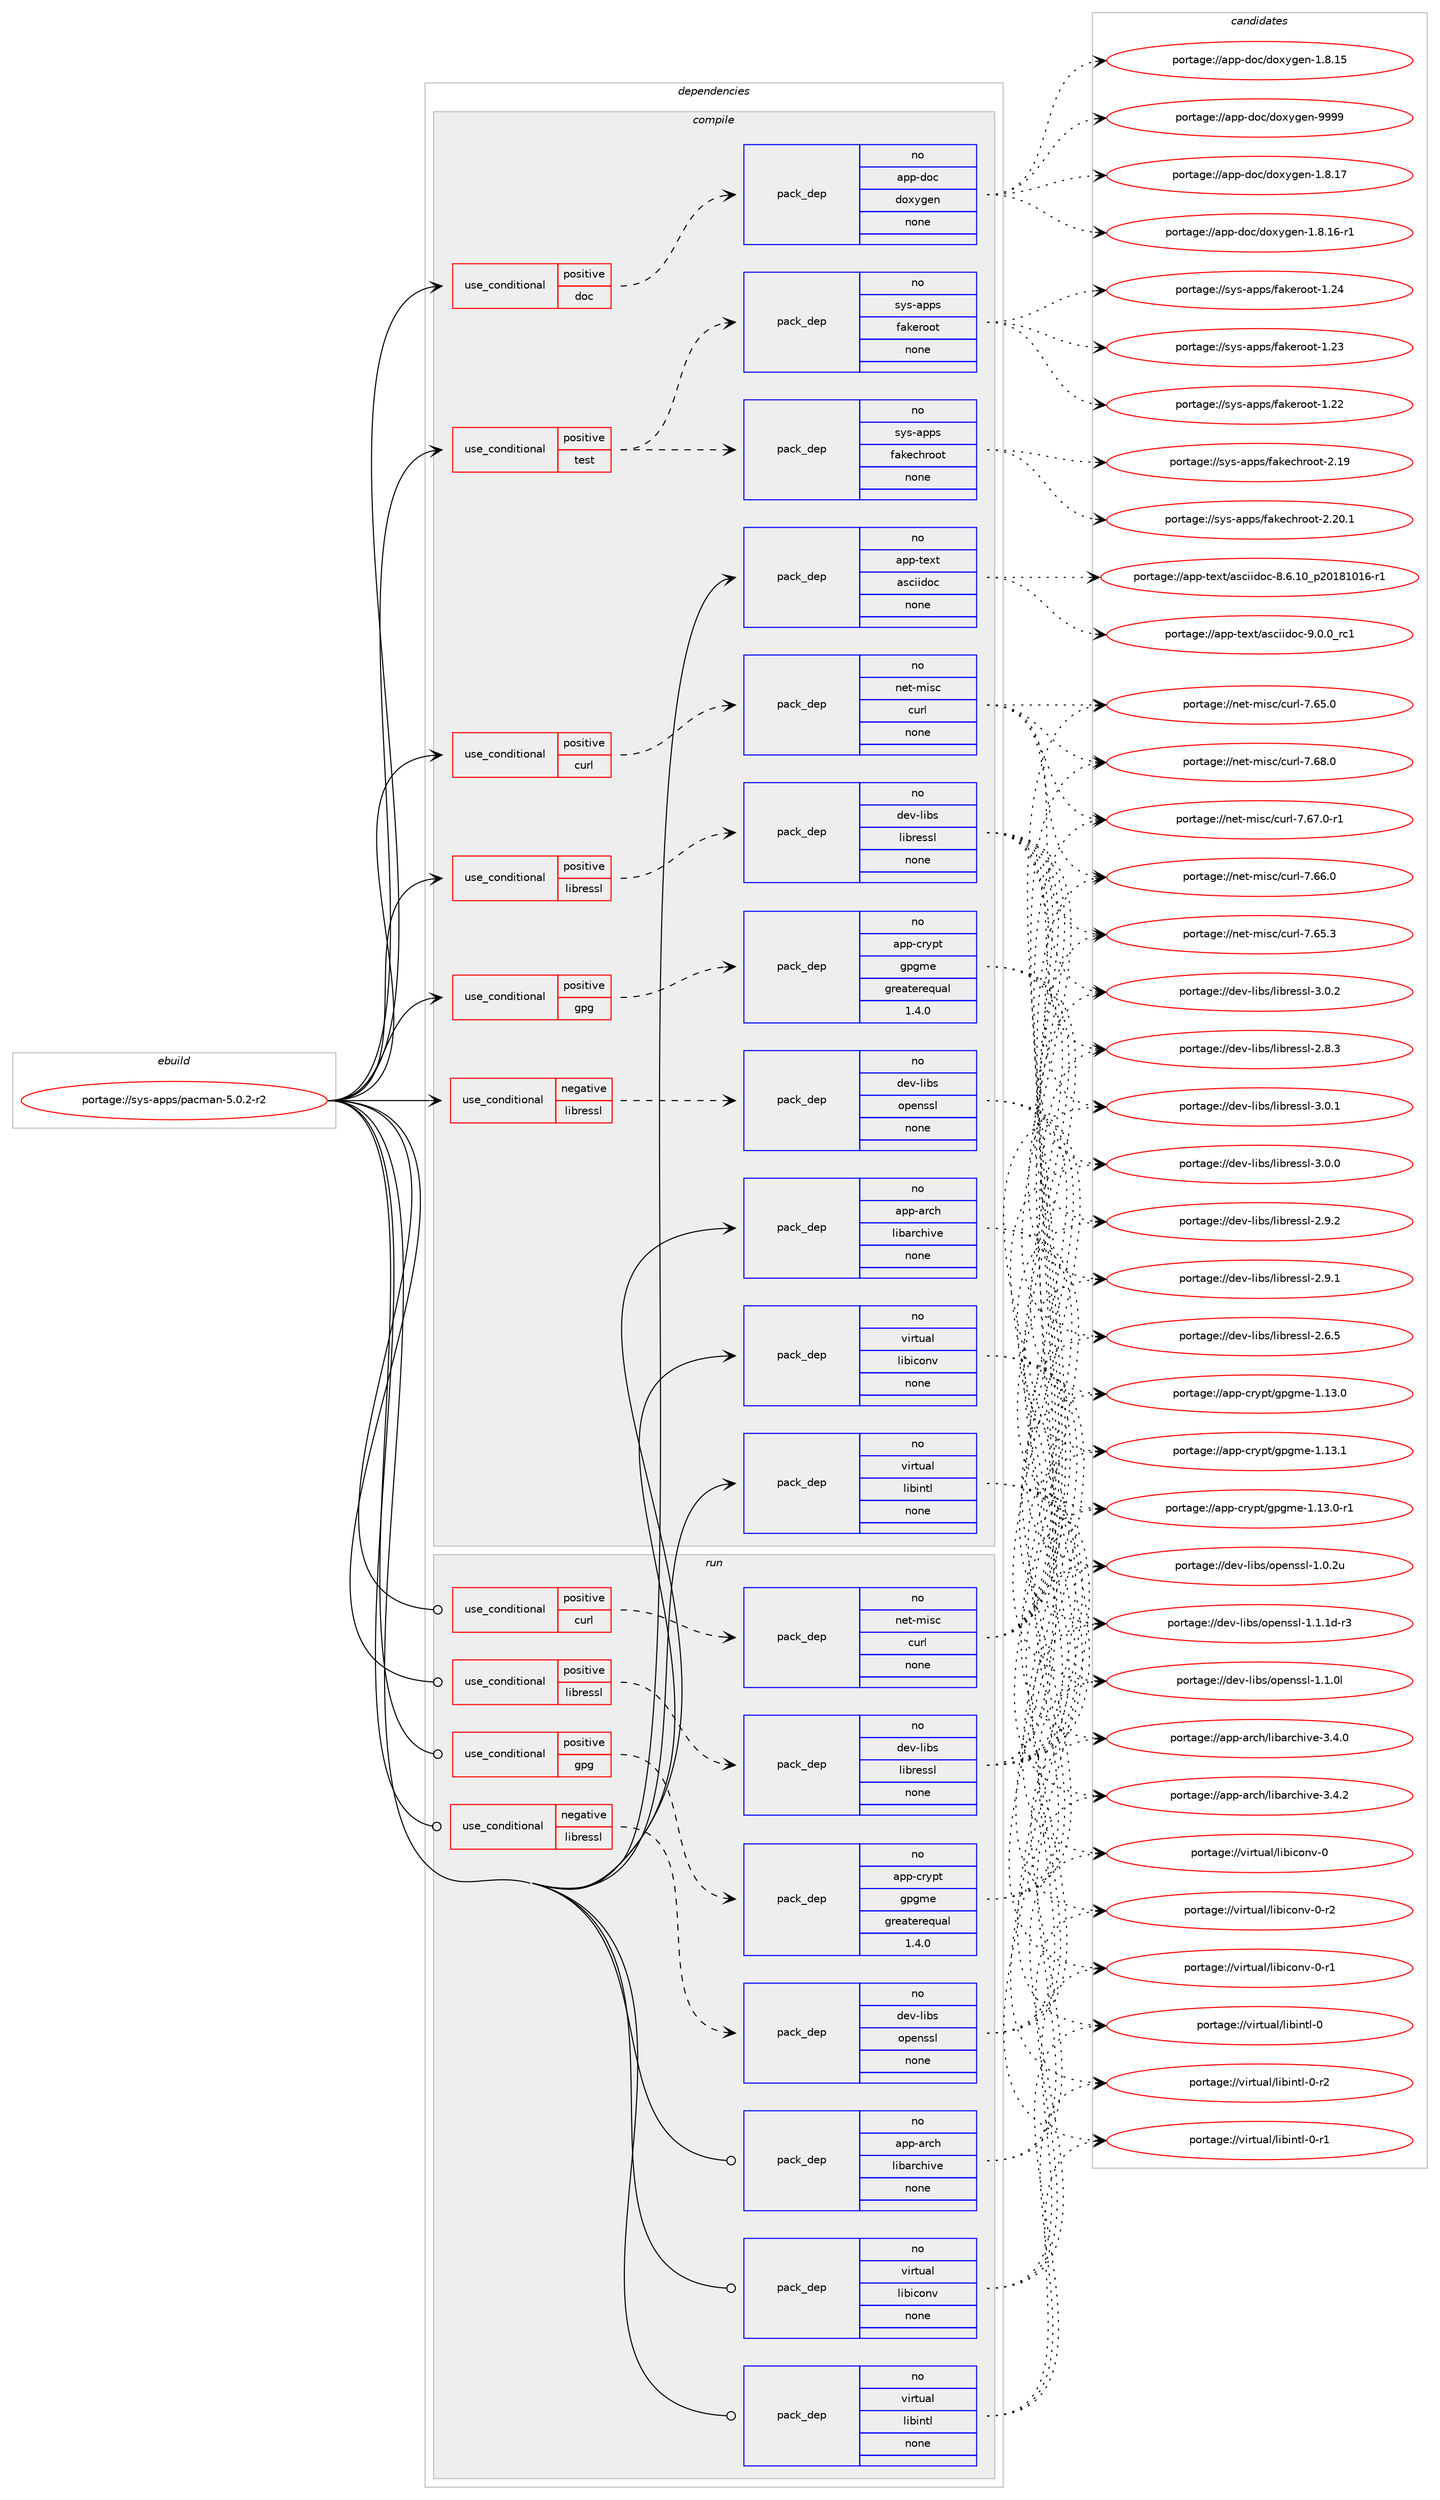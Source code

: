 digraph prolog {

# *************
# Graph options
# *************

newrank=true;
concentrate=true;
compound=true;
graph [rankdir=LR,fontname=Helvetica,fontsize=10,ranksep=1.5];#, ranksep=2.5, nodesep=0.2];
edge  [arrowhead=vee];
node  [fontname=Helvetica,fontsize=10];

# **********
# The ebuild
# **********

subgraph cluster_leftcol {
color=gray;
rank=same;
label=<<i>ebuild</i>>;
id [label="portage://sys-apps/pacman-5.0.2-r2", color=red, width=4, href="../sys-apps/pacman-5.0.2-r2.svg"];
}

# ****************
# The dependencies
# ****************

subgraph cluster_midcol {
color=gray;
label=<<i>dependencies</i>>;
subgraph cluster_compile {
fillcolor="#eeeeee";
style=filled;
label=<<i>compile</i>>;
subgraph cond5319 {
dependency30066 [label=<<TABLE BORDER="0" CELLBORDER="1" CELLSPACING="0" CELLPADDING="4"><TR><TD ROWSPAN="3" CELLPADDING="10">use_conditional</TD></TR><TR><TD>negative</TD></TR><TR><TD>libressl</TD></TR></TABLE>>, shape=none, color=red];
subgraph pack24022 {
dependency30067 [label=<<TABLE BORDER="0" CELLBORDER="1" CELLSPACING="0" CELLPADDING="4" WIDTH="220"><TR><TD ROWSPAN="6" CELLPADDING="30">pack_dep</TD></TR><TR><TD WIDTH="110">no</TD></TR><TR><TD>dev-libs</TD></TR><TR><TD>openssl</TD></TR><TR><TD>none</TD></TR><TR><TD></TD></TR></TABLE>>, shape=none, color=blue];
}
dependency30066:e -> dependency30067:w [weight=20,style="dashed",arrowhead="vee"];
}
id:e -> dependency30066:w [weight=20,style="solid",arrowhead="vee"];
subgraph cond5320 {
dependency30068 [label=<<TABLE BORDER="0" CELLBORDER="1" CELLSPACING="0" CELLPADDING="4"><TR><TD ROWSPAN="3" CELLPADDING="10">use_conditional</TD></TR><TR><TD>positive</TD></TR><TR><TD>curl</TD></TR></TABLE>>, shape=none, color=red];
subgraph pack24023 {
dependency30069 [label=<<TABLE BORDER="0" CELLBORDER="1" CELLSPACING="0" CELLPADDING="4" WIDTH="220"><TR><TD ROWSPAN="6" CELLPADDING="30">pack_dep</TD></TR><TR><TD WIDTH="110">no</TD></TR><TR><TD>net-misc</TD></TR><TR><TD>curl</TD></TR><TR><TD>none</TD></TR><TR><TD></TD></TR></TABLE>>, shape=none, color=blue];
}
dependency30068:e -> dependency30069:w [weight=20,style="dashed",arrowhead="vee"];
}
id:e -> dependency30068:w [weight=20,style="solid",arrowhead="vee"];
subgraph cond5321 {
dependency30070 [label=<<TABLE BORDER="0" CELLBORDER="1" CELLSPACING="0" CELLPADDING="4"><TR><TD ROWSPAN="3" CELLPADDING="10">use_conditional</TD></TR><TR><TD>positive</TD></TR><TR><TD>doc</TD></TR></TABLE>>, shape=none, color=red];
subgraph pack24024 {
dependency30071 [label=<<TABLE BORDER="0" CELLBORDER="1" CELLSPACING="0" CELLPADDING="4" WIDTH="220"><TR><TD ROWSPAN="6" CELLPADDING="30">pack_dep</TD></TR><TR><TD WIDTH="110">no</TD></TR><TR><TD>app-doc</TD></TR><TR><TD>doxygen</TD></TR><TR><TD>none</TD></TR><TR><TD></TD></TR></TABLE>>, shape=none, color=blue];
}
dependency30070:e -> dependency30071:w [weight=20,style="dashed",arrowhead="vee"];
}
id:e -> dependency30070:w [weight=20,style="solid",arrowhead="vee"];
subgraph cond5322 {
dependency30072 [label=<<TABLE BORDER="0" CELLBORDER="1" CELLSPACING="0" CELLPADDING="4"><TR><TD ROWSPAN="3" CELLPADDING="10">use_conditional</TD></TR><TR><TD>positive</TD></TR><TR><TD>gpg</TD></TR></TABLE>>, shape=none, color=red];
subgraph pack24025 {
dependency30073 [label=<<TABLE BORDER="0" CELLBORDER="1" CELLSPACING="0" CELLPADDING="4" WIDTH="220"><TR><TD ROWSPAN="6" CELLPADDING="30">pack_dep</TD></TR><TR><TD WIDTH="110">no</TD></TR><TR><TD>app-crypt</TD></TR><TR><TD>gpgme</TD></TR><TR><TD>greaterequal</TD></TR><TR><TD>1.4.0</TD></TR></TABLE>>, shape=none, color=blue];
}
dependency30072:e -> dependency30073:w [weight=20,style="dashed",arrowhead="vee"];
}
id:e -> dependency30072:w [weight=20,style="solid",arrowhead="vee"];
subgraph cond5323 {
dependency30074 [label=<<TABLE BORDER="0" CELLBORDER="1" CELLSPACING="0" CELLPADDING="4"><TR><TD ROWSPAN="3" CELLPADDING="10">use_conditional</TD></TR><TR><TD>positive</TD></TR><TR><TD>libressl</TD></TR></TABLE>>, shape=none, color=red];
subgraph pack24026 {
dependency30075 [label=<<TABLE BORDER="0" CELLBORDER="1" CELLSPACING="0" CELLPADDING="4" WIDTH="220"><TR><TD ROWSPAN="6" CELLPADDING="30">pack_dep</TD></TR><TR><TD WIDTH="110">no</TD></TR><TR><TD>dev-libs</TD></TR><TR><TD>libressl</TD></TR><TR><TD>none</TD></TR><TR><TD></TD></TR></TABLE>>, shape=none, color=blue];
}
dependency30074:e -> dependency30075:w [weight=20,style="dashed",arrowhead="vee"];
}
id:e -> dependency30074:w [weight=20,style="solid",arrowhead="vee"];
subgraph cond5324 {
dependency30076 [label=<<TABLE BORDER="0" CELLBORDER="1" CELLSPACING="0" CELLPADDING="4"><TR><TD ROWSPAN="3" CELLPADDING="10">use_conditional</TD></TR><TR><TD>positive</TD></TR><TR><TD>test</TD></TR></TABLE>>, shape=none, color=red];
subgraph pack24027 {
dependency30077 [label=<<TABLE BORDER="0" CELLBORDER="1" CELLSPACING="0" CELLPADDING="4" WIDTH="220"><TR><TD ROWSPAN="6" CELLPADDING="30">pack_dep</TD></TR><TR><TD WIDTH="110">no</TD></TR><TR><TD>sys-apps</TD></TR><TR><TD>fakeroot</TD></TR><TR><TD>none</TD></TR><TR><TD></TD></TR></TABLE>>, shape=none, color=blue];
}
dependency30076:e -> dependency30077:w [weight=20,style="dashed",arrowhead="vee"];
subgraph pack24028 {
dependency30078 [label=<<TABLE BORDER="0" CELLBORDER="1" CELLSPACING="0" CELLPADDING="4" WIDTH="220"><TR><TD ROWSPAN="6" CELLPADDING="30">pack_dep</TD></TR><TR><TD WIDTH="110">no</TD></TR><TR><TD>sys-apps</TD></TR><TR><TD>fakechroot</TD></TR><TR><TD>none</TD></TR><TR><TD></TD></TR></TABLE>>, shape=none, color=blue];
}
dependency30076:e -> dependency30078:w [weight=20,style="dashed",arrowhead="vee"];
}
id:e -> dependency30076:w [weight=20,style="solid",arrowhead="vee"];
subgraph pack24029 {
dependency30079 [label=<<TABLE BORDER="0" CELLBORDER="1" CELLSPACING="0" CELLPADDING="4" WIDTH="220"><TR><TD ROWSPAN="6" CELLPADDING="30">pack_dep</TD></TR><TR><TD WIDTH="110">no</TD></TR><TR><TD>app-arch</TD></TR><TR><TD>libarchive</TD></TR><TR><TD>none</TD></TR><TR><TD></TD></TR></TABLE>>, shape=none, color=blue];
}
id:e -> dependency30079:w [weight=20,style="solid",arrowhead="vee"];
subgraph pack24030 {
dependency30080 [label=<<TABLE BORDER="0" CELLBORDER="1" CELLSPACING="0" CELLPADDING="4" WIDTH="220"><TR><TD ROWSPAN="6" CELLPADDING="30">pack_dep</TD></TR><TR><TD WIDTH="110">no</TD></TR><TR><TD>app-text</TD></TR><TR><TD>asciidoc</TD></TR><TR><TD>none</TD></TR><TR><TD></TD></TR></TABLE>>, shape=none, color=blue];
}
id:e -> dependency30080:w [weight=20,style="solid",arrowhead="vee"];
subgraph pack24031 {
dependency30081 [label=<<TABLE BORDER="0" CELLBORDER="1" CELLSPACING="0" CELLPADDING="4" WIDTH="220"><TR><TD ROWSPAN="6" CELLPADDING="30">pack_dep</TD></TR><TR><TD WIDTH="110">no</TD></TR><TR><TD>virtual</TD></TR><TR><TD>libiconv</TD></TR><TR><TD>none</TD></TR><TR><TD></TD></TR></TABLE>>, shape=none, color=blue];
}
id:e -> dependency30081:w [weight=20,style="solid",arrowhead="vee"];
subgraph pack24032 {
dependency30082 [label=<<TABLE BORDER="0" CELLBORDER="1" CELLSPACING="0" CELLPADDING="4" WIDTH="220"><TR><TD ROWSPAN="6" CELLPADDING="30">pack_dep</TD></TR><TR><TD WIDTH="110">no</TD></TR><TR><TD>virtual</TD></TR><TR><TD>libintl</TD></TR><TR><TD>none</TD></TR><TR><TD></TD></TR></TABLE>>, shape=none, color=blue];
}
id:e -> dependency30082:w [weight=20,style="solid",arrowhead="vee"];
}
subgraph cluster_compileandrun {
fillcolor="#eeeeee";
style=filled;
label=<<i>compile and run</i>>;
}
subgraph cluster_run {
fillcolor="#eeeeee";
style=filled;
label=<<i>run</i>>;
subgraph cond5325 {
dependency30083 [label=<<TABLE BORDER="0" CELLBORDER="1" CELLSPACING="0" CELLPADDING="4"><TR><TD ROWSPAN="3" CELLPADDING="10">use_conditional</TD></TR><TR><TD>negative</TD></TR><TR><TD>libressl</TD></TR></TABLE>>, shape=none, color=red];
subgraph pack24033 {
dependency30084 [label=<<TABLE BORDER="0" CELLBORDER="1" CELLSPACING="0" CELLPADDING="4" WIDTH="220"><TR><TD ROWSPAN="6" CELLPADDING="30">pack_dep</TD></TR><TR><TD WIDTH="110">no</TD></TR><TR><TD>dev-libs</TD></TR><TR><TD>openssl</TD></TR><TR><TD>none</TD></TR><TR><TD></TD></TR></TABLE>>, shape=none, color=blue];
}
dependency30083:e -> dependency30084:w [weight=20,style="dashed",arrowhead="vee"];
}
id:e -> dependency30083:w [weight=20,style="solid",arrowhead="odot"];
subgraph cond5326 {
dependency30085 [label=<<TABLE BORDER="0" CELLBORDER="1" CELLSPACING="0" CELLPADDING="4"><TR><TD ROWSPAN="3" CELLPADDING="10">use_conditional</TD></TR><TR><TD>positive</TD></TR><TR><TD>curl</TD></TR></TABLE>>, shape=none, color=red];
subgraph pack24034 {
dependency30086 [label=<<TABLE BORDER="0" CELLBORDER="1" CELLSPACING="0" CELLPADDING="4" WIDTH="220"><TR><TD ROWSPAN="6" CELLPADDING="30">pack_dep</TD></TR><TR><TD WIDTH="110">no</TD></TR><TR><TD>net-misc</TD></TR><TR><TD>curl</TD></TR><TR><TD>none</TD></TR><TR><TD></TD></TR></TABLE>>, shape=none, color=blue];
}
dependency30085:e -> dependency30086:w [weight=20,style="dashed",arrowhead="vee"];
}
id:e -> dependency30085:w [weight=20,style="solid",arrowhead="odot"];
subgraph cond5327 {
dependency30087 [label=<<TABLE BORDER="0" CELLBORDER="1" CELLSPACING="0" CELLPADDING="4"><TR><TD ROWSPAN="3" CELLPADDING="10">use_conditional</TD></TR><TR><TD>positive</TD></TR><TR><TD>gpg</TD></TR></TABLE>>, shape=none, color=red];
subgraph pack24035 {
dependency30088 [label=<<TABLE BORDER="0" CELLBORDER="1" CELLSPACING="0" CELLPADDING="4" WIDTH="220"><TR><TD ROWSPAN="6" CELLPADDING="30">pack_dep</TD></TR><TR><TD WIDTH="110">no</TD></TR><TR><TD>app-crypt</TD></TR><TR><TD>gpgme</TD></TR><TR><TD>greaterequal</TD></TR><TR><TD>1.4.0</TD></TR></TABLE>>, shape=none, color=blue];
}
dependency30087:e -> dependency30088:w [weight=20,style="dashed",arrowhead="vee"];
}
id:e -> dependency30087:w [weight=20,style="solid",arrowhead="odot"];
subgraph cond5328 {
dependency30089 [label=<<TABLE BORDER="0" CELLBORDER="1" CELLSPACING="0" CELLPADDING="4"><TR><TD ROWSPAN="3" CELLPADDING="10">use_conditional</TD></TR><TR><TD>positive</TD></TR><TR><TD>libressl</TD></TR></TABLE>>, shape=none, color=red];
subgraph pack24036 {
dependency30090 [label=<<TABLE BORDER="0" CELLBORDER="1" CELLSPACING="0" CELLPADDING="4" WIDTH="220"><TR><TD ROWSPAN="6" CELLPADDING="30">pack_dep</TD></TR><TR><TD WIDTH="110">no</TD></TR><TR><TD>dev-libs</TD></TR><TR><TD>libressl</TD></TR><TR><TD>none</TD></TR><TR><TD></TD></TR></TABLE>>, shape=none, color=blue];
}
dependency30089:e -> dependency30090:w [weight=20,style="dashed",arrowhead="vee"];
}
id:e -> dependency30089:w [weight=20,style="solid",arrowhead="odot"];
subgraph pack24037 {
dependency30091 [label=<<TABLE BORDER="0" CELLBORDER="1" CELLSPACING="0" CELLPADDING="4" WIDTH="220"><TR><TD ROWSPAN="6" CELLPADDING="30">pack_dep</TD></TR><TR><TD WIDTH="110">no</TD></TR><TR><TD>app-arch</TD></TR><TR><TD>libarchive</TD></TR><TR><TD>none</TD></TR><TR><TD></TD></TR></TABLE>>, shape=none, color=blue];
}
id:e -> dependency30091:w [weight=20,style="solid",arrowhead="odot"];
subgraph pack24038 {
dependency30092 [label=<<TABLE BORDER="0" CELLBORDER="1" CELLSPACING="0" CELLPADDING="4" WIDTH="220"><TR><TD ROWSPAN="6" CELLPADDING="30">pack_dep</TD></TR><TR><TD WIDTH="110">no</TD></TR><TR><TD>virtual</TD></TR><TR><TD>libiconv</TD></TR><TR><TD>none</TD></TR><TR><TD></TD></TR></TABLE>>, shape=none, color=blue];
}
id:e -> dependency30092:w [weight=20,style="solid",arrowhead="odot"];
subgraph pack24039 {
dependency30093 [label=<<TABLE BORDER="0" CELLBORDER="1" CELLSPACING="0" CELLPADDING="4" WIDTH="220"><TR><TD ROWSPAN="6" CELLPADDING="30">pack_dep</TD></TR><TR><TD WIDTH="110">no</TD></TR><TR><TD>virtual</TD></TR><TR><TD>libintl</TD></TR><TR><TD>none</TD></TR><TR><TD></TD></TR></TABLE>>, shape=none, color=blue];
}
id:e -> dependency30093:w [weight=20,style="solid",arrowhead="odot"];
}
}

# **************
# The candidates
# **************

subgraph cluster_choices {
rank=same;
color=gray;
label=<<i>candidates</i>>;

subgraph choice24022 {
color=black;
nodesep=1;
choice1001011184510810598115471111121011101151151084549464946491004511451 [label="portage://dev-libs/openssl-1.1.1d-r3", color=red, width=4,href="../dev-libs/openssl-1.1.1d-r3.svg"];
choice100101118451081059811547111112101110115115108454946494648108 [label="portage://dev-libs/openssl-1.1.0l", color=red, width=4,href="../dev-libs/openssl-1.1.0l.svg"];
choice100101118451081059811547111112101110115115108454946484650117 [label="portage://dev-libs/openssl-1.0.2u", color=red, width=4,href="../dev-libs/openssl-1.0.2u.svg"];
dependency30067:e -> choice1001011184510810598115471111121011101151151084549464946491004511451:w [style=dotted,weight="100"];
dependency30067:e -> choice100101118451081059811547111112101110115115108454946494648108:w [style=dotted,weight="100"];
dependency30067:e -> choice100101118451081059811547111112101110115115108454946484650117:w [style=dotted,weight="100"];
}
subgraph choice24023 {
color=black;
nodesep=1;
choice1101011164510910511599479911711410845554654564648 [label="portage://net-misc/curl-7.68.0", color=red, width=4,href="../net-misc/curl-7.68.0.svg"];
choice11010111645109105115994799117114108455546545546484511449 [label="portage://net-misc/curl-7.67.0-r1", color=red, width=4,href="../net-misc/curl-7.67.0-r1.svg"];
choice1101011164510910511599479911711410845554654544648 [label="portage://net-misc/curl-7.66.0", color=red, width=4,href="../net-misc/curl-7.66.0.svg"];
choice1101011164510910511599479911711410845554654534651 [label="portage://net-misc/curl-7.65.3", color=red, width=4,href="../net-misc/curl-7.65.3.svg"];
choice1101011164510910511599479911711410845554654534648 [label="portage://net-misc/curl-7.65.0", color=red, width=4,href="../net-misc/curl-7.65.0.svg"];
dependency30069:e -> choice1101011164510910511599479911711410845554654564648:w [style=dotted,weight="100"];
dependency30069:e -> choice11010111645109105115994799117114108455546545546484511449:w [style=dotted,weight="100"];
dependency30069:e -> choice1101011164510910511599479911711410845554654544648:w [style=dotted,weight="100"];
dependency30069:e -> choice1101011164510910511599479911711410845554654534651:w [style=dotted,weight="100"];
dependency30069:e -> choice1101011164510910511599479911711410845554654534648:w [style=dotted,weight="100"];
}
subgraph choice24024 {
color=black;
nodesep=1;
choice971121124510011199471001111201211031011104557575757 [label="portage://app-doc/doxygen-9999", color=red, width=4,href="../app-doc/doxygen-9999.svg"];
choice9711211245100111994710011112012110310111045494656464955 [label="portage://app-doc/doxygen-1.8.17", color=red, width=4,href="../app-doc/doxygen-1.8.17.svg"];
choice97112112451001119947100111120121103101110454946564649544511449 [label="portage://app-doc/doxygen-1.8.16-r1", color=red, width=4,href="../app-doc/doxygen-1.8.16-r1.svg"];
choice9711211245100111994710011112012110310111045494656464953 [label="portage://app-doc/doxygen-1.8.15", color=red, width=4,href="../app-doc/doxygen-1.8.15.svg"];
dependency30071:e -> choice971121124510011199471001111201211031011104557575757:w [style=dotted,weight="100"];
dependency30071:e -> choice9711211245100111994710011112012110310111045494656464955:w [style=dotted,weight="100"];
dependency30071:e -> choice97112112451001119947100111120121103101110454946564649544511449:w [style=dotted,weight="100"];
dependency30071:e -> choice9711211245100111994710011112012110310111045494656464953:w [style=dotted,weight="100"];
}
subgraph choice24025 {
color=black;
nodesep=1;
choice9711211245991141211121164710311210310910145494649514649 [label="portage://app-crypt/gpgme-1.13.1", color=red, width=4,href="../app-crypt/gpgme-1.13.1.svg"];
choice97112112459911412111211647103112103109101454946495146484511449 [label="portage://app-crypt/gpgme-1.13.0-r1", color=red, width=4,href="../app-crypt/gpgme-1.13.0-r1.svg"];
choice9711211245991141211121164710311210310910145494649514648 [label="portage://app-crypt/gpgme-1.13.0", color=red, width=4,href="../app-crypt/gpgme-1.13.0.svg"];
dependency30073:e -> choice9711211245991141211121164710311210310910145494649514649:w [style=dotted,weight="100"];
dependency30073:e -> choice97112112459911412111211647103112103109101454946495146484511449:w [style=dotted,weight="100"];
dependency30073:e -> choice9711211245991141211121164710311210310910145494649514648:w [style=dotted,weight="100"];
}
subgraph choice24026 {
color=black;
nodesep=1;
choice10010111845108105981154710810598114101115115108455146484650 [label="portage://dev-libs/libressl-3.0.2", color=red, width=4,href="../dev-libs/libressl-3.0.2.svg"];
choice10010111845108105981154710810598114101115115108455146484649 [label="portage://dev-libs/libressl-3.0.1", color=red, width=4,href="../dev-libs/libressl-3.0.1.svg"];
choice10010111845108105981154710810598114101115115108455146484648 [label="portage://dev-libs/libressl-3.0.0", color=red, width=4,href="../dev-libs/libressl-3.0.0.svg"];
choice10010111845108105981154710810598114101115115108455046574650 [label="portage://dev-libs/libressl-2.9.2", color=red, width=4,href="../dev-libs/libressl-2.9.2.svg"];
choice10010111845108105981154710810598114101115115108455046574649 [label="portage://dev-libs/libressl-2.9.1", color=red, width=4,href="../dev-libs/libressl-2.9.1.svg"];
choice10010111845108105981154710810598114101115115108455046564651 [label="portage://dev-libs/libressl-2.8.3", color=red, width=4,href="../dev-libs/libressl-2.8.3.svg"];
choice10010111845108105981154710810598114101115115108455046544653 [label="portage://dev-libs/libressl-2.6.5", color=red, width=4,href="../dev-libs/libressl-2.6.5.svg"];
dependency30075:e -> choice10010111845108105981154710810598114101115115108455146484650:w [style=dotted,weight="100"];
dependency30075:e -> choice10010111845108105981154710810598114101115115108455146484649:w [style=dotted,weight="100"];
dependency30075:e -> choice10010111845108105981154710810598114101115115108455146484648:w [style=dotted,weight="100"];
dependency30075:e -> choice10010111845108105981154710810598114101115115108455046574650:w [style=dotted,weight="100"];
dependency30075:e -> choice10010111845108105981154710810598114101115115108455046574649:w [style=dotted,weight="100"];
dependency30075:e -> choice10010111845108105981154710810598114101115115108455046564651:w [style=dotted,weight="100"];
dependency30075:e -> choice10010111845108105981154710810598114101115115108455046544653:w [style=dotted,weight="100"];
}
subgraph choice24027 {
color=black;
nodesep=1;
choice115121115459711211211547102971071011141111111164549465052 [label="portage://sys-apps/fakeroot-1.24", color=red, width=4,href="../sys-apps/fakeroot-1.24.svg"];
choice115121115459711211211547102971071011141111111164549465051 [label="portage://sys-apps/fakeroot-1.23", color=red, width=4,href="../sys-apps/fakeroot-1.23.svg"];
choice115121115459711211211547102971071011141111111164549465050 [label="portage://sys-apps/fakeroot-1.22", color=red, width=4,href="../sys-apps/fakeroot-1.22.svg"];
dependency30077:e -> choice115121115459711211211547102971071011141111111164549465052:w [style=dotted,weight="100"];
dependency30077:e -> choice115121115459711211211547102971071011141111111164549465051:w [style=dotted,weight="100"];
dependency30077:e -> choice115121115459711211211547102971071011141111111164549465050:w [style=dotted,weight="100"];
}
subgraph choice24028 {
color=black;
nodesep=1;
choice115121115459711211211547102971071019910411411111111645504650484649 [label="portage://sys-apps/fakechroot-2.20.1", color=red, width=4,href="../sys-apps/fakechroot-2.20.1.svg"];
choice11512111545971121121154710297107101991041141111111164550464957 [label="portage://sys-apps/fakechroot-2.19", color=red, width=4,href="../sys-apps/fakechroot-2.19.svg"];
dependency30078:e -> choice115121115459711211211547102971071019910411411111111645504650484649:w [style=dotted,weight="100"];
dependency30078:e -> choice11512111545971121121154710297107101991041141111111164550464957:w [style=dotted,weight="100"];
}
subgraph choice24029 {
color=black;
nodesep=1;
choice9711211245971149910447108105989711499104105118101455146524650 [label="portage://app-arch/libarchive-3.4.2", color=red, width=4,href="../app-arch/libarchive-3.4.2.svg"];
choice9711211245971149910447108105989711499104105118101455146524648 [label="portage://app-arch/libarchive-3.4.0", color=red, width=4,href="../app-arch/libarchive-3.4.0.svg"];
dependency30079:e -> choice9711211245971149910447108105989711499104105118101455146524650:w [style=dotted,weight="100"];
dependency30079:e -> choice9711211245971149910447108105989711499104105118101455146524648:w [style=dotted,weight="100"];
}
subgraph choice24030 {
color=black;
nodesep=1;
choice971121124511610112011647971159910510510011199455746484648951149949 [label="portage://app-text/asciidoc-9.0.0_rc1", color=red, width=4,href="../app-text/asciidoc-9.0.0_rc1.svg"];
choice971121124511610112011647971159910510510011199455646544649489511250484956494849544511449 [label="portage://app-text/asciidoc-8.6.10_p20181016-r1", color=red, width=4,href="../app-text/asciidoc-8.6.10_p20181016-r1.svg"];
dependency30080:e -> choice971121124511610112011647971159910510510011199455746484648951149949:w [style=dotted,weight="100"];
dependency30080:e -> choice971121124511610112011647971159910510510011199455646544649489511250484956494849544511449:w [style=dotted,weight="100"];
}
subgraph choice24031 {
color=black;
nodesep=1;
choice1181051141161179710847108105981059911111011845484511450 [label="portage://virtual/libiconv-0-r2", color=red, width=4,href="../virtual/libiconv-0-r2.svg"];
choice1181051141161179710847108105981059911111011845484511449 [label="portage://virtual/libiconv-0-r1", color=red, width=4,href="../virtual/libiconv-0-r1.svg"];
choice118105114116117971084710810598105991111101184548 [label="portage://virtual/libiconv-0", color=red, width=4,href="../virtual/libiconv-0.svg"];
dependency30081:e -> choice1181051141161179710847108105981059911111011845484511450:w [style=dotted,weight="100"];
dependency30081:e -> choice1181051141161179710847108105981059911111011845484511449:w [style=dotted,weight="100"];
dependency30081:e -> choice118105114116117971084710810598105991111101184548:w [style=dotted,weight="100"];
}
subgraph choice24032 {
color=black;
nodesep=1;
choice11810511411611797108471081059810511011610845484511450 [label="portage://virtual/libintl-0-r2", color=red, width=4,href="../virtual/libintl-0-r2.svg"];
choice11810511411611797108471081059810511011610845484511449 [label="portage://virtual/libintl-0-r1", color=red, width=4,href="../virtual/libintl-0-r1.svg"];
choice1181051141161179710847108105981051101161084548 [label="portage://virtual/libintl-0", color=red, width=4,href="../virtual/libintl-0.svg"];
dependency30082:e -> choice11810511411611797108471081059810511011610845484511450:w [style=dotted,weight="100"];
dependency30082:e -> choice11810511411611797108471081059810511011610845484511449:w [style=dotted,weight="100"];
dependency30082:e -> choice1181051141161179710847108105981051101161084548:w [style=dotted,weight="100"];
}
subgraph choice24033 {
color=black;
nodesep=1;
choice1001011184510810598115471111121011101151151084549464946491004511451 [label="portage://dev-libs/openssl-1.1.1d-r3", color=red, width=4,href="../dev-libs/openssl-1.1.1d-r3.svg"];
choice100101118451081059811547111112101110115115108454946494648108 [label="portage://dev-libs/openssl-1.1.0l", color=red, width=4,href="../dev-libs/openssl-1.1.0l.svg"];
choice100101118451081059811547111112101110115115108454946484650117 [label="portage://dev-libs/openssl-1.0.2u", color=red, width=4,href="../dev-libs/openssl-1.0.2u.svg"];
dependency30084:e -> choice1001011184510810598115471111121011101151151084549464946491004511451:w [style=dotted,weight="100"];
dependency30084:e -> choice100101118451081059811547111112101110115115108454946494648108:w [style=dotted,weight="100"];
dependency30084:e -> choice100101118451081059811547111112101110115115108454946484650117:w [style=dotted,weight="100"];
}
subgraph choice24034 {
color=black;
nodesep=1;
choice1101011164510910511599479911711410845554654564648 [label="portage://net-misc/curl-7.68.0", color=red, width=4,href="../net-misc/curl-7.68.0.svg"];
choice11010111645109105115994799117114108455546545546484511449 [label="portage://net-misc/curl-7.67.0-r1", color=red, width=4,href="../net-misc/curl-7.67.0-r1.svg"];
choice1101011164510910511599479911711410845554654544648 [label="portage://net-misc/curl-7.66.0", color=red, width=4,href="../net-misc/curl-7.66.0.svg"];
choice1101011164510910511599479911711410845554654534651 [label="portage://net-misc/curl-7.65.3", color=red, width=4,href="../net-misc/curl-7.65.3.svg"];
choice1101011164510910511599479911711410845554654534648 [label="portage://net-misc/curl-7.65.0", color=red, width=4,href="../net-misc/curl-7.65.0.svg"];
dependency30086:e -> choice1101011164510910511599479911711410845554654564648:w [style=dotted,weight="100"];
dependency30086:e -> choice11010111645109105115994799117114108455546545546484511449:w [style=dotted,weight="100"];
dependency30086:e -> choice1101011164510910511599479911711410845554654544648:w [style=dotted,weight="100"];
dependency30086:e -> choice1101011164510910511599479911711410845554654534651:w [style=dotted,weight="100"];
dependency30086:e -> choice1101011164510910511599479911711410845554654534648:w [style=dotted,weight="100"];
}
subgraph choice24035 {
color=black;
nodesep=1;
choice9711211245991141211121164710311210310910145494649514649 [label="portage://app-crypt/gpgme-1.13.1", color=red, width=4,href="../app-crypt/gpgme-1.13.1.svg"];
choice97112112459911412111211647103112103109101454946495146484511449 [label="portage://app-crypt/gpgme-1.13.0-r1", color=red, width=4,href="../app-crypt/gpgme-1.13.0-r1.svg"];
choice9711211245991141211121164710311210310910145494649514648 [label="portage://app-crypt/gpgme-1.13.0", color=red, width=4,href="../app-crypt/gpgme-1.13.0.svg"];
dependency30088:e -> choice9711211245991141211121164710311210310910145494649514649:w [style=dotted,weight="100"];
dependency30088:e -> choice97112112459911412111211647103112103109101454946495146484511449:w [style=dotted,weight="100"];
dependency30088:e -> choice9711211245991141211121164710311210310910145494649514648:w [style=dotted,weight="100"];
}
subgraph choice24036 {
color=black;
nodesep=1;
choice10010111845108105981154710810598114101115115108455146484650 [label="portage://dev-libs/libressl-3.0.2", color=red, width=4,href="../dev-libs/libressl-3.0.2.svg"];
choice10010111845108105981154710810598114101115115108455146484649 [label="portage://dev-libs/libressl-3.0.1", color=red, width=4,href="../dev-libs/libressl-3.0.1.svg"];
choice10010111845108105981154710810598114101115115108455146484648 [label="portage://dev-libs/libressl-3.0.0", color=red, width=4,href="../dev-libs/libressl-3.0.0.svg"];
choice10010111845108105981154710810598114101115115108455046574650 [label="portage://dev-libs/libressl-2.9.2", color=red, width=4,href="../dev-libs/libressl-2.9.2.svg"];
choice10010111845108105981154710810598114101115115108455046574649 [label="portage://dev-libs/libressl-2.9.1", color=red, width=4,href="../dev-libs/libressl-2.9.1.svg"];
choice10010111845108105981154710810598114101115115108455046564651 [label="portage://dev-libs/libressl-2.8.3", color=red, width=4,href="../dev-libs/libressl-2.8.3.svg"];
choice10010111845108105981154710810598114101115115108455046544653 [label="portage://dev-libs/libressl-2.6.5", color=red, width=4,href="../dev-libs/libressl-2.6.5.svg"];
dependency30090:e -> choice10010111845108105981154710810598114101115115108455146484650:w [style=dotted,weight="100"];
dependency30090:e -> choice10010111845108105981154710810598114101115115108455146484649:w [style=dotted,weight="100"];
dependency30090:e -> choice10010111845108105981154710810598114101115115108455146484648:w [style=dotted,weight="100"];
dependency30090:e -> choice10010111845108105981154710810598114101115115108455046574650:w [style=dotted,weight="100"];
dependency30090:e -> choice10010111845108105981154710810598114101115115108455046574649:w [style=dotted,weight="100"];
dependency30090:e -> choice10010111845108105981154710810598114101115115108455046564651:w [style=dotted,weight="100"];
dependency30090:e -> choice10010111845108105981154710810598114101115115108455046544653:w [style=dotted,weight="100"];
}
subgraph choice24037 {
color=black;
nodesep=1;
choice9711211245971149910447108105989711499104105118101455146524650 [label="portage://app-arch/libarchive-3.4.2", color=red, width=4,href="../app-arch/libarchive-3.4.2.svg"];
choice9711211245971149910447108105989711499104105118101455146524648 [label="portage://app-arch/libarchive-3.4.0", color=red, width=4,href="../app-arch/libarchive-3.4.0.svg"];
dependency30091:e -> choice9711211245971149910447108105989711499104105118101455146524650:w [style=dotted,weight="100"];
dependency30091:e -> choice9711211245971149910447108105989711499104105118101455146524648:w [style=dotted,weight="100"];
}
subgraph choice24038 {
color=black;
nodesep=1;
choice1181051141161179710847108105981059911111011845484511450 [label="portage://virtual/libiconv-0-r2", color=red, width=4,href="../virtual/libiconv-0-r2.svg"];
choice1181051141161179710847108105981059911111011845484511449 [label="portage://virtual/libiconv-0-r1", color=red, width=4,href="../virtual/libiconv-0-r1.svg"];
choice118105114116117971084710810598105991111101184548 [label="portage://virtual/libiconv-0", color=red, width=4,href="../virtual/libiconv-0.svg"];
dependency30092:e -> choice1181051141161179710847108105981059911111011845484511450:w [style=dotted,weight="100"];
dependency30092:e -> choice1181051141161179710847108105981059911111011845484511449:w [style=dotted,weight="100"];
dependency30092:e -> choice118105114116117971084710810598105991111101184548:w [style=dotted,weight="100"];
}
subgraph choice24039 {
color=black;
nodesep=1;
choice11810511411611797108471081059810511011610845484511450 [label="portage://virtual/libintl-0-r2", color=red, width=4,href="../virtual/libintl-0-r2.svg"];
choice11810511411611797108471081059810511011610845484511449 [label="portage://virtual/libintl-0-r1", color=red, width=4,href="../virtual/libintl-0-r1.svg"];
choice1181051141161179710847108105981051101161084548 [label="portage://virtual/libintl-0", color=red, width=4,href="../virtual/libintl-0.svg"];
dependency30093:e -> choice11810511411611797108471081059810511011610845484511450:w [style=dotted,weight="100"];
dependency30093:e -> choice11810511411611797108471081059810511011610845484511449:w [style=dotted,weight="100"];
dependency30093:e -> choice1181051141161179710847108105981051101161084548:w [style=dotted,weight="100"];
}
}

}
